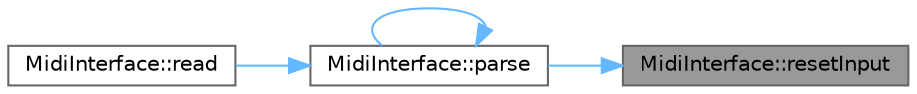 digraph "MidiInterface::resetInput"
{
 // LATEX_PDF_SIZE
  bgcolor="transparent";
  edge [fontname=Helvetica,fontsize=10,labelfontname=Helvetica,labelfontsize=10];
  node [fontname=Helvetica,fontsize=10,shape=box,height=0.2,width=0.4];
  rankdir="RL";
  Node1 [id="Node000001",label="MidiInterface::resetInput",height=0.2,width=0.4,color="gray40", fillcolor="grey60", style="filled", fontcolor="black",tooltip=" "];
  Node1 -> Node2 [id="edge1_Node000001_Node000002",dir="back",color="steelblue1",style="solid",tooltip=" "];
  Node2 [id="Node000002",label="MidiInterface::parse",height=0.2,width=0.4,color="grey40", fillcolor="white", style="filled",URL="$dc/df1/group__input_gafdc73d1d7fd7624e6e25afd240176eef.html#gafdc73d1d7fd7624e6e25afd240176eef",tooltip=" "];
  Node2 -> Node2 [id="edge2_Node000002_Node000002",dir="back",color="steelblue1",style="solid",tooltip=" "];
  Node2 -> Node3 [id="edge3_Node000002_Node000003",dir="back",color="steelblue1",style="solid",tooltip=" "];
  Node3 [id="Node000003",label="MidiInterface::read",height=0.2,width=0.4,color="grey40", fillcolor="white", style="filled",URL="$dc/df1/group__input_gac7da892409239a434deff28b5d5cedbe.html#gac7da892409239a434deff28b5d5cedbe",tooltip="Read messages on a specified channel."];
}
